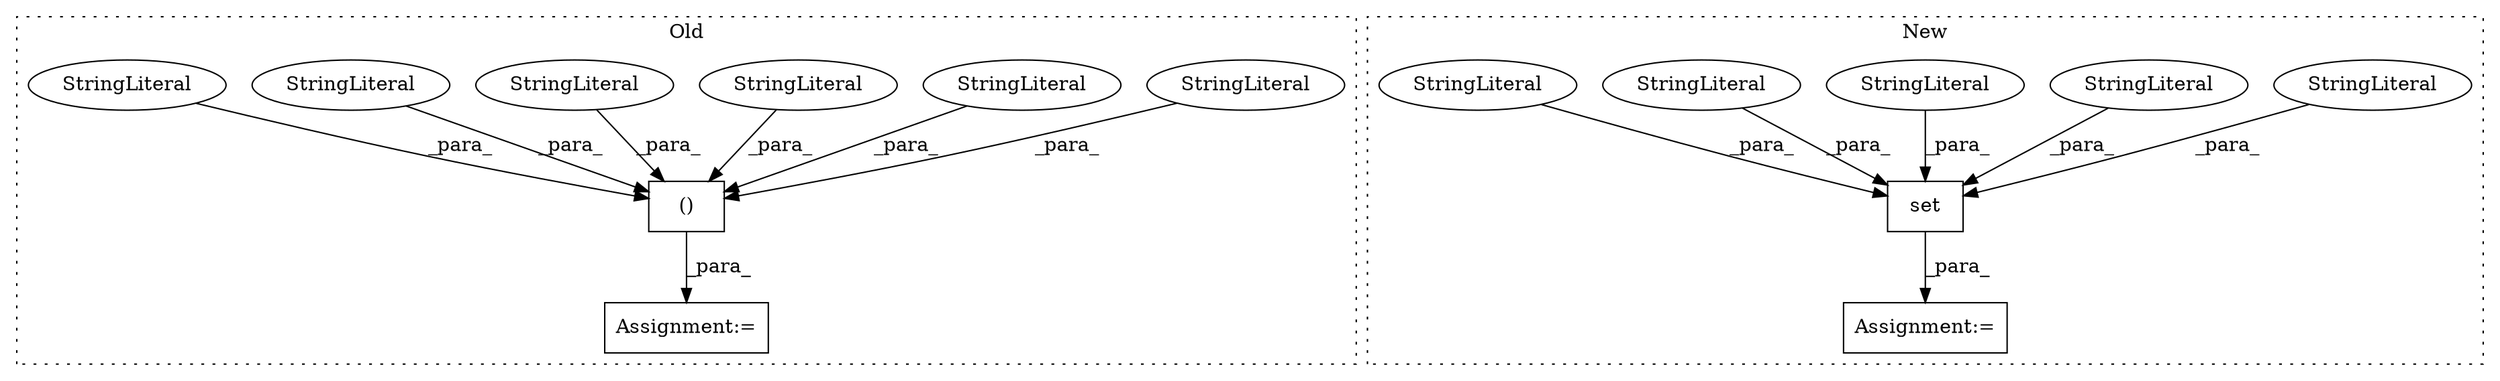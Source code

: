 digraph G {
subgraph cluster0 {
1 [label="()" a="106" s="8227" l="207" shape="box"];
4 [label="Assignment:=" a="7" s="8221" l="6" shape="box"];
5 [label="StringLiteral" a="45" s="8274" l="16" shape="ellipse"];
6 [label="StringLiteral" a="45" s="8335" l="13" shape="ellipse"];
7 [label="StringLiteral" a="45" s="8303" l="19" shape="ellipse"];
12 [label="StringLiteral" a="45" s="8361" l="20" shape="ellipse"];
14 [label="StringLiteral" a="45" s="8424" l="10" shape="ellipse"];
15 [label="StringLiteral" a="45" s="8250" l="11" shape="ellipse"];
label = "Old";
style="dotted";
}
subgraph cluster1 {
2 [label="set" a="32" s="9623,9827" l="4,1" shape="box"];
3 [label="Assignment:=" a="7" s="9622" l="1" shape="box"];
8 [label="StringLiteral" a="45" s="9627" l="6" shape="ellipse"];
9 [label="StringLiteral" a="45" s="9744" l="19" shape="ellipse"];
10 [label="StringLiteral" a="45" s="9704" l="10" shape="ellipse"];
11 [label="StringLiteral" a="45" s="9727" l="16" shape="ellipse"];
13 [label="StringLiteral" a="45" s="9817" l="10" shape="ellipse"];
label = "New";
style="dotted";
}
1 -> 4 [label="_para_"];
2 -> 3 [label="_para_"];
5 -> 1 [label="_para_"];
6 -> 1 [label="_para_"];
7 -> 1 [label="_para_"];
8 -> 2 [label="_para_"];
9 -> 2 [label="_para_"];
10 -> 2 [label="_para_"];
11 -> 2 [label="_para_"];
12 -> 1 [label="_para_"];
13 -> 2 [label="_para_"];
14 -> 1 [label="_para_"];
15 -> 1 [label="_para_"];
}